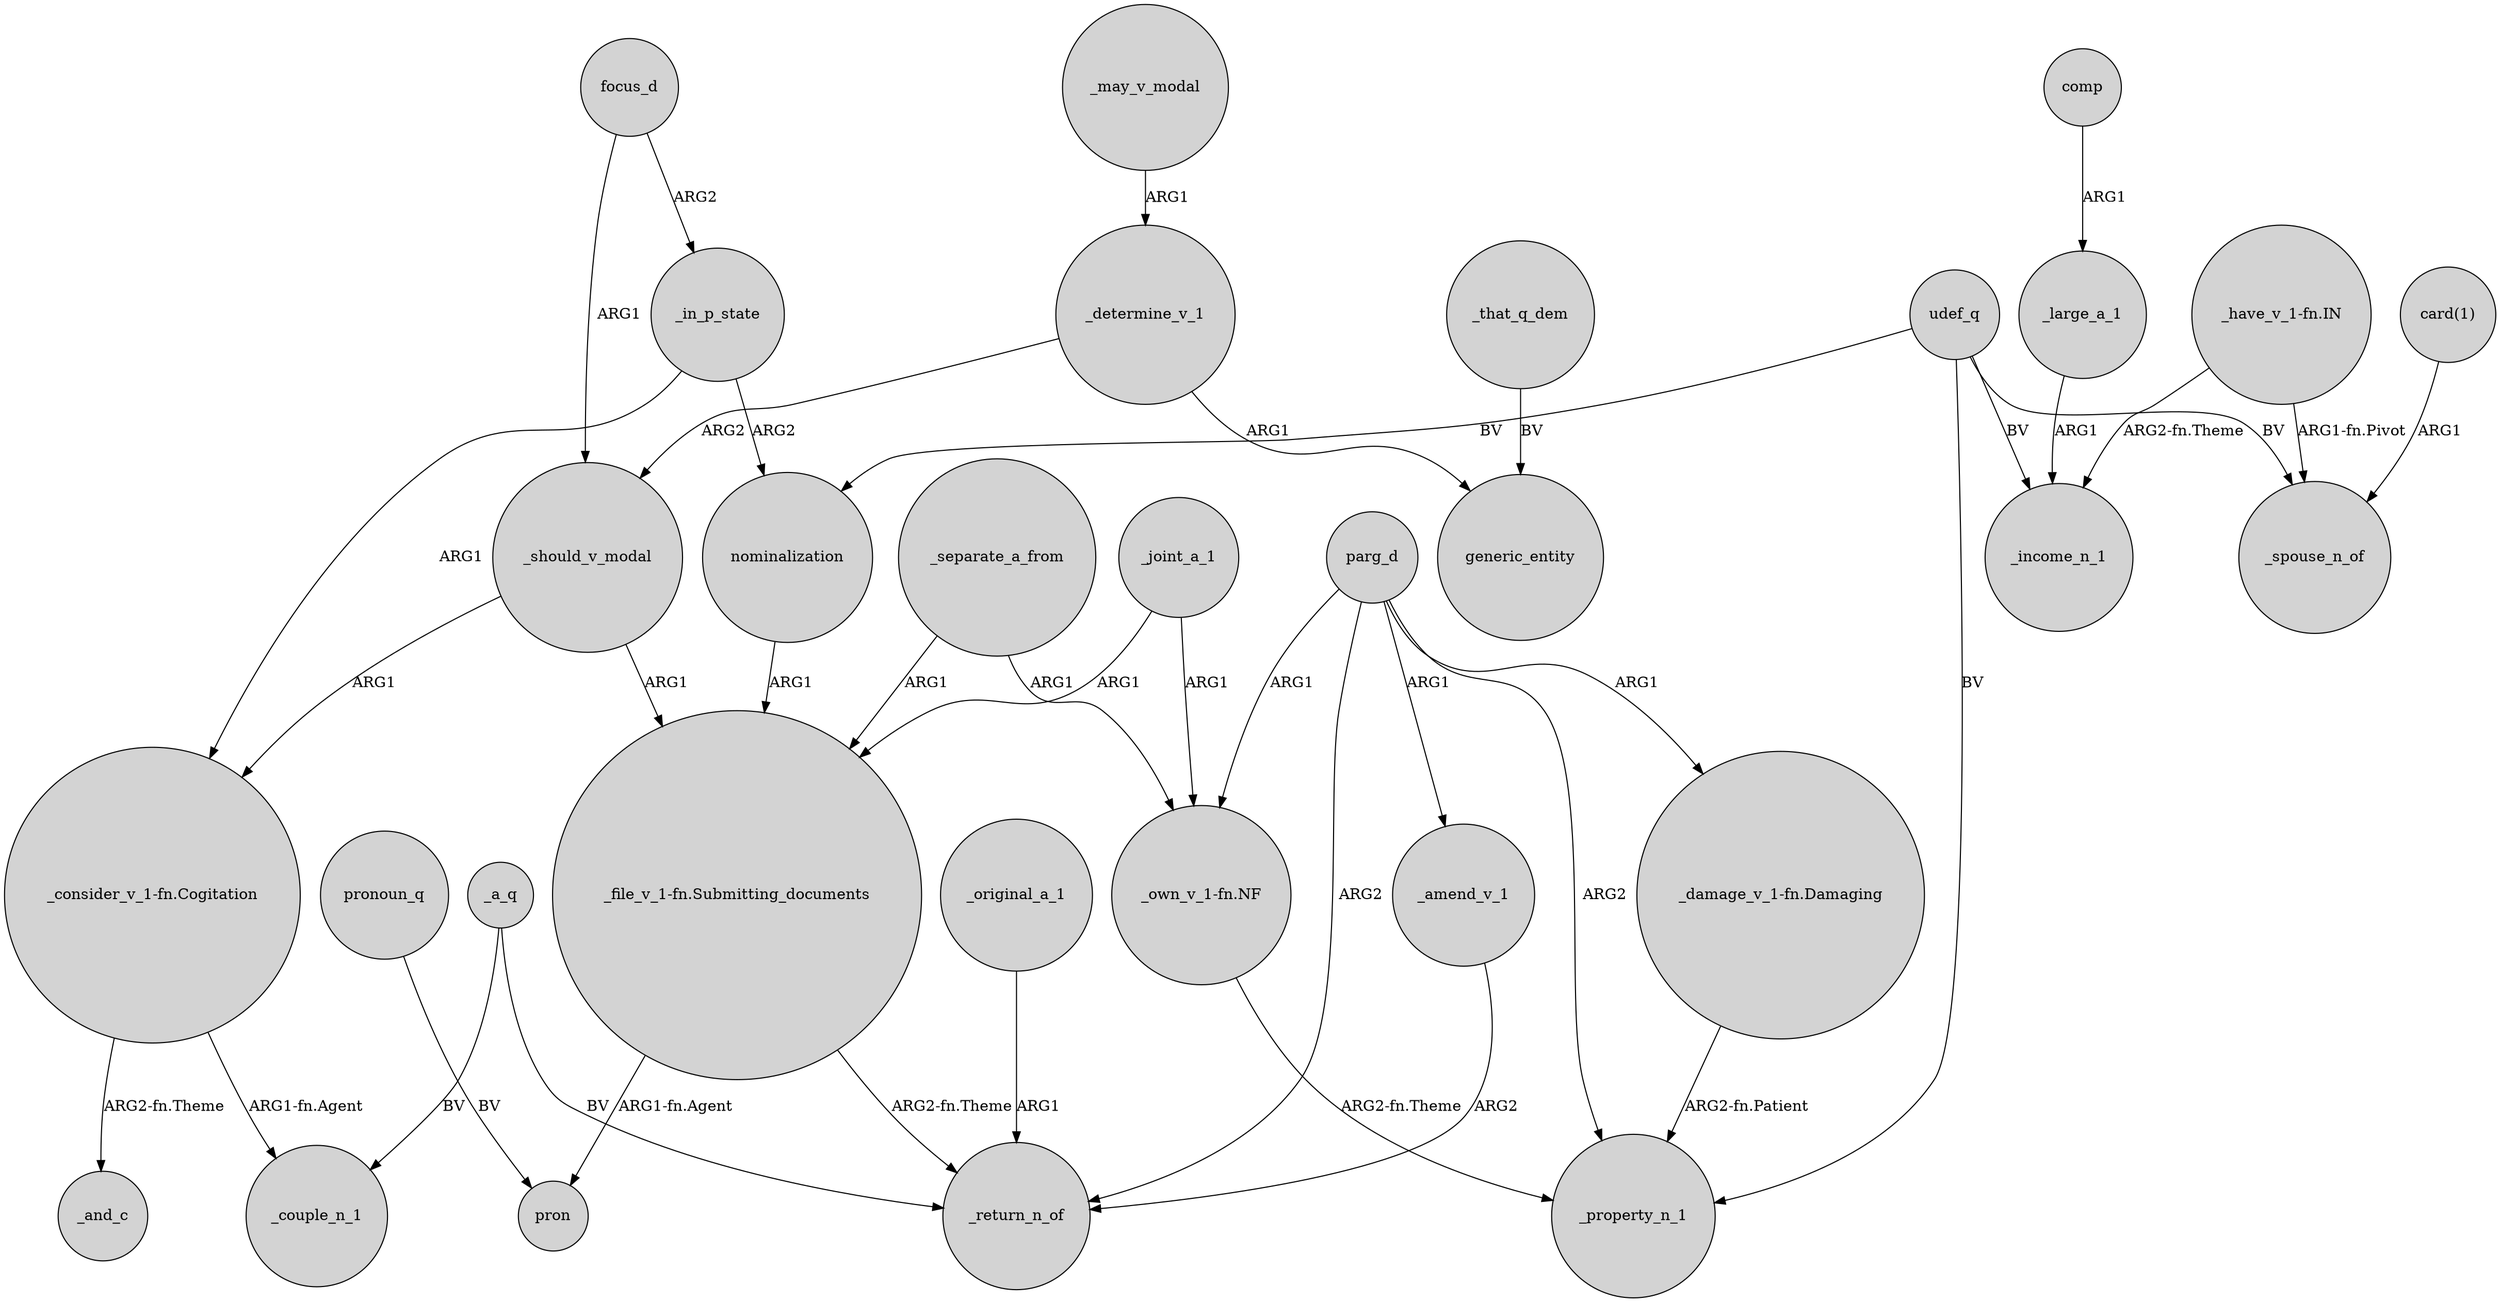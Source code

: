 digraph {
	node [shape=circle style=filled]
	_in_p_state -> "_consider_v_1-fn.Cogitation" [label=ARG1]
	nominalization -> "_file_v_1-fn.Submitting_documents" [label=ARG1]
	_that_q_dem -> generic_entity [label=BV]
	comp -> _large_a_1 [label=ARG1]
	focus_d -> _in_p_state [label=ARG2]
	_determine_v_1 -> _should_v_modal [label=ARG2]
	_separate_a_from -> "_own_v_1-fn.NF" [label=ARG1]
	"_consider_v_1-fn.Cogitation" -> _and_c [label="ARG2-fn.Theme"]
	_large_a_1 -> _income_n_1 [label=ARG1]
	parg_d -> "_own_v_1-fn.NF" [label=ARG1]
	parg_d -> "_damage_v_1-fn.Damaging" [label=ARG1]
	_a_q -> _return_n_of [label=BV]
	"card(1)" -> _spouse_n_of [label=ARG1]
	parg_d -> _property_n_1 [label=ARG2]
	pronoun_q -> pron [label=BV]
	focus_d -> _should_v_modal [label=ARG1]
	udef_q -> _spouse_n_of [label=BV]
	"_damage_v_1-fn.Damaging" -> _property_n_1 [label="ARG2-fn.Patient"]
	"_have_v_1-fn.IN" -> _income_n_1 [label="ARG2-fn.Theme"]
	"_file_v_1-fn.Submitting_documents" -> _return_n_of [label="ARG2-fn.Theme"]
	_joint_a_1 -> "_file_v_1-fn.Submitting_documents" [label=ARG1]
	udef_q -> _property_n_1 [label=BV]
	"_file_v_1-fn.Submitting_documents" -> pron [label="ARG1-fn.Agent"]
	_amend_v_1 -> _return_n_of [label=ARG2]
	_in_p_state -> nominalization [label=ARG2]
	parg_d -> _return_n_of [label=ARG2]
	udef_q -> nominalization [label=BV]
	_separate_a_from -> "_file_v_1-fn.Submitting_documents" [label=ARG1]
	_should_v_modal -> "_file_v_1-fn.Submitting_documents" [label=ARG1]
	"_own_v_1-fn.NF" -> _property_n_1 [label="ARG2-fn.Theme"]
	_joint_a_1 -> "_own_v_1-fn.NF" [label=ARG1]
	parg_d -> _amend_v_1 [label=ARG1]
	"_consider_v_1-fn.Cogitation" -> _couple_n_1 [label="ARG1-fn.Agent"]
	_should_v_modal -> "_consider_v_1-fn.Cogitation" [label=ARG1]
	_may_v_modal -> _determine_v_1 [label=ARG1]
	"_have_v_1-fn.IN" -> _spouse_n_of [label="ARG1-fn.Pivot"]
	_determine_v_1 -> generic_entity [label=ARG1]
	_original_a_1 -> _return_n_of [label=ARG1]
	udef_q -> _income_n_1 [label=BV]
	_a_q -> _couple_n_1 [label=BV]
}
